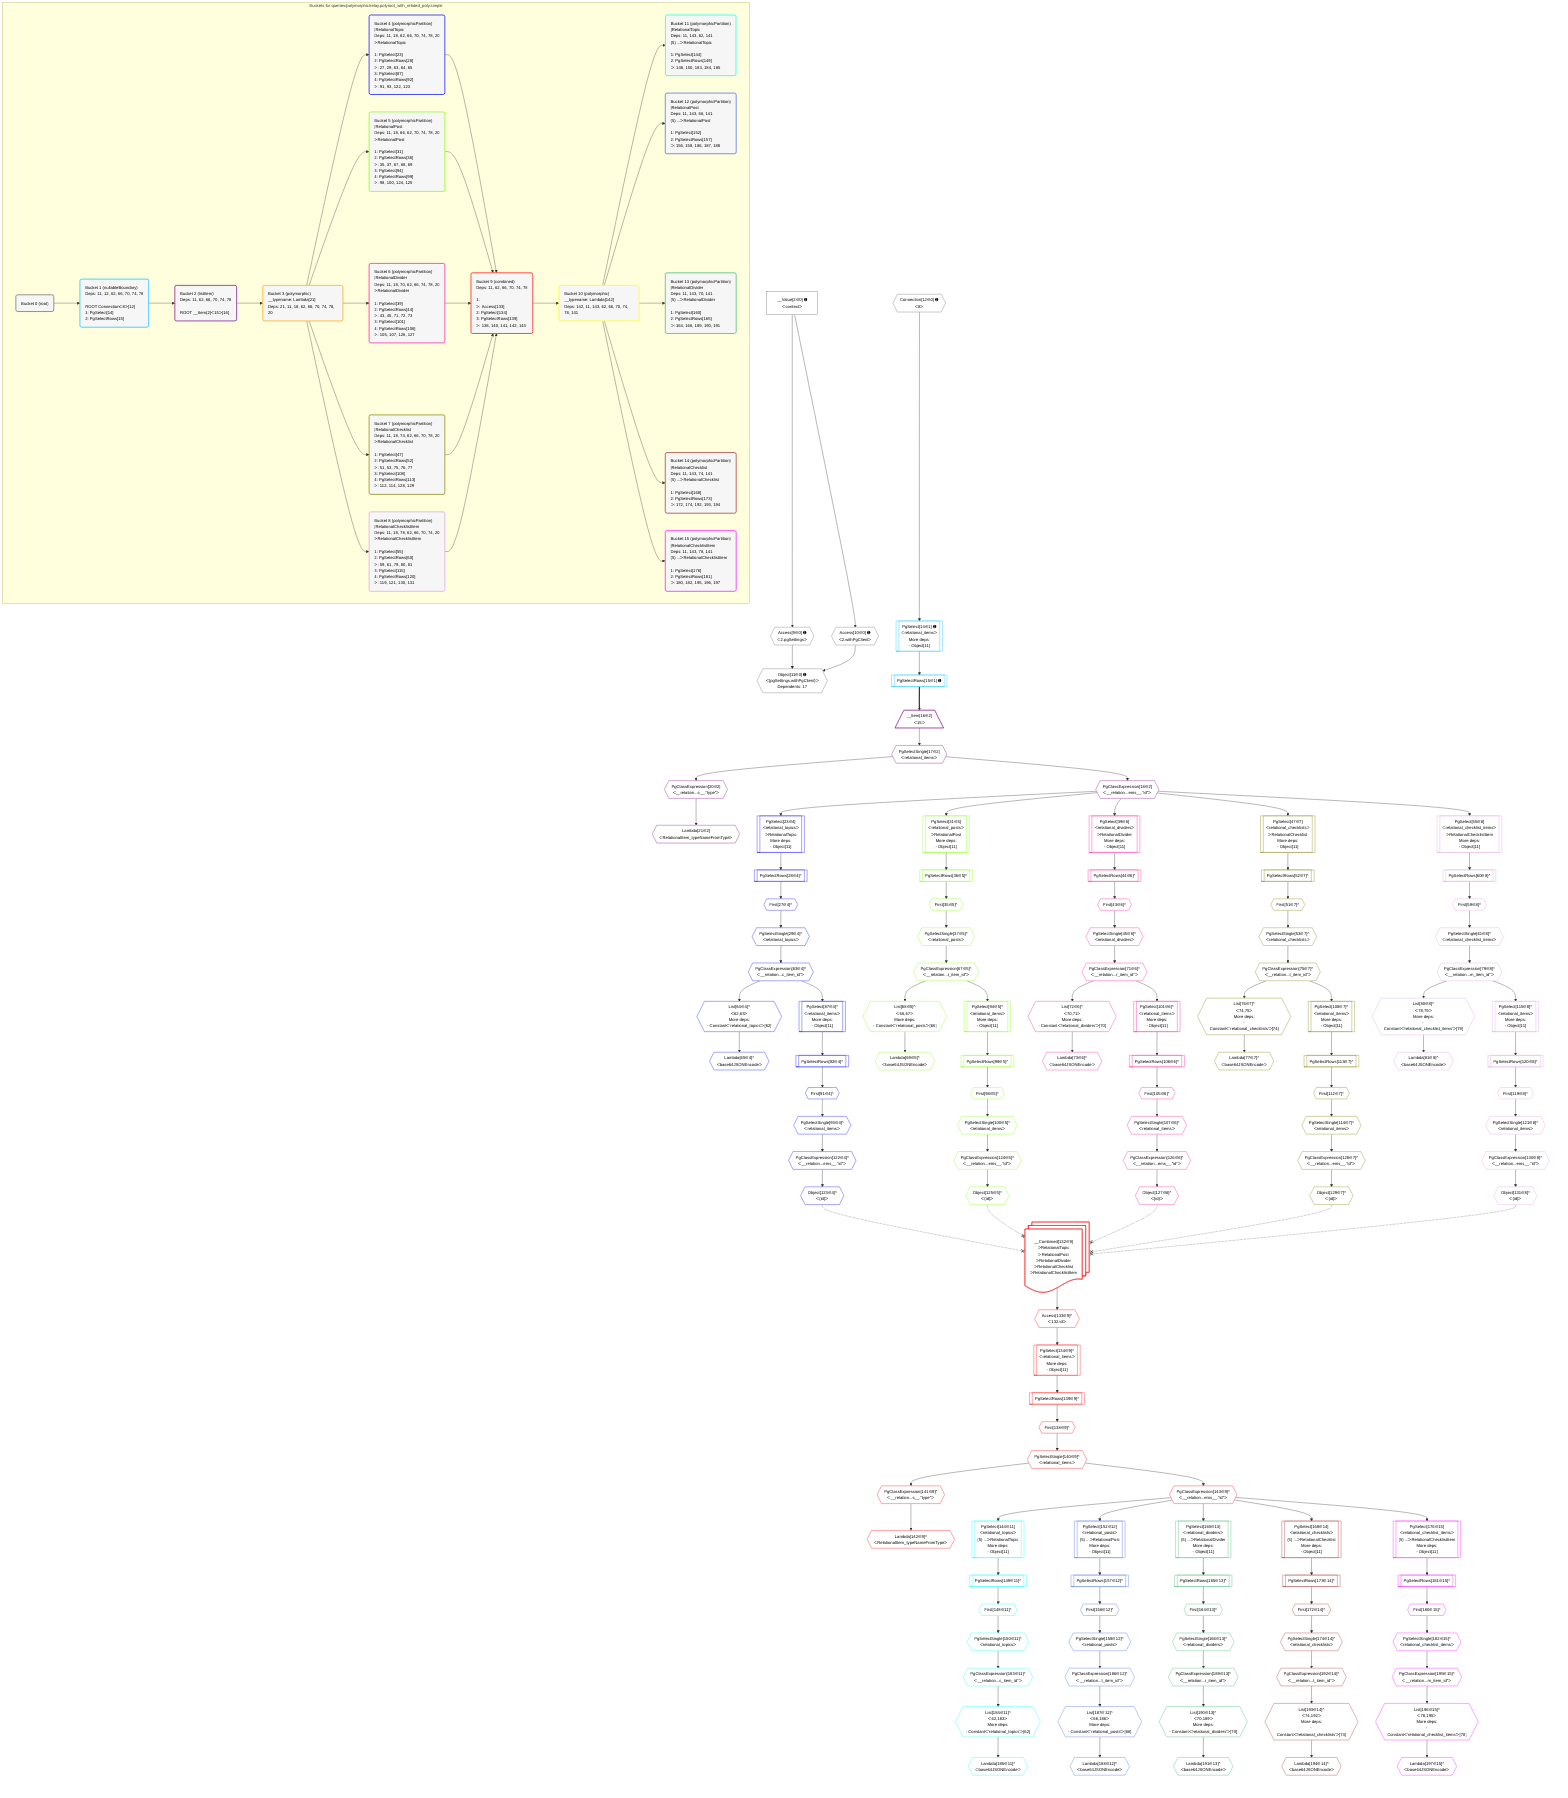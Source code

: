 %%{init: {'themeVariables': { 'fontSize': '12px'}}}%%
graph TD
    classDef path fill:#eee,stroke:#000,color:#000
    classDef plan fill:#fff,stroke-width:1px,color:#000
    classDef itemplan fill:#fff,stroke-width:2px,color:#000
    classDef unbatchedplan fill:#dff,stroke-width:1px,color:#000
    classDef sideeffectplan fill:#fcc,stroke-width:2px,color:#000
    classDef bucket fill:#f6f6f6,color:#000,stroke-width:2px,text-align:left

    subgraph "Buckets for queries/polymorphic/relay.polyroot_with_related_poly.simple"
    Bucket0("Bucket 0 (root)"):::bucket
    Bucket1("Bucket 1 (nullableBoundary)<br />Deps: 11, 12, 62, 66, 70, 74, 78<br /><br />ROOT Connectionᐸ8ᐳ[12]<br />1: PgSelect[14]<br />2: PgSelectRows[15]"):::bucket
    Bucket2("Bucket 2 (listItem)<br />Deps: 11, 62, 66, 70, 74, 78<br /><br />ROOT __Item{2}ᐸ15ᐳ[16]"):::bucket
    Bucket3("Bucket 3 (polymorphic)<br />__typename: Lambda[21]<br />Deps: 21, 11, 18, 62, 66, 70, 74, 78, 20"):::bucket
    Bucket4("Bucket 4 (polymorphicPartition)<br />|RelationalTopic<br />Deps: 11, 18, 62, 66, 70, 74, 78, 20<br />ᐳRelationalTopic<br /><br />1: PgSelect[23]<br />2: PgSelectRows[28]<br />ᐳ: 27, 29, 63, 64, 65<br />3: PgSelect[87]<br />4: PgSelectRows[92]<br />ᐳ: 91, 93, 122, 123"):::bucket
    Bucket5("Bucket 5 (polymorphicPartition)<br />|RelationalPost<br />Deps: 11, 18, 66, 62, 70, 74, 78, 20<br />ᐳRelationalPost<br /><br />1: PgSelect[31]<br />2: PgSelectRows[36]<br />ᐳ: 35, 37, 67, 68, 69<br />3: PgSelect[94]<br />4: PgSelectRows[99]<br />ᐳ: 98, 100, 124, 125"):::bucket
    Bucket6("Bucket 6 (polymorphicPartition)<br />|RelationalDivider<br />Deps: 11, 18, 70, 62, 66, 74, 78, 20<br />ᐳRelationalDivider<br /><br />1: PgSelect[39]<br />2: PgSelectRows[44]<br />ᐳ: 43, 45, 71, 72, 73<br />3: PgSelect[101]<br />4: PgSelectRows[106]<br />ᐳ: 105, 107, 126, 127"):::bucket
    Bucket7("Bucket 7 (polymorphicPartition)<br />|RelationalChecklist<br />Deps: 11, 18, 74, 62, 66, 70, 78, 20<br />ᐳRelationalChecklist<br /><br />1: PgSelect[47]<br />2: PgSelectRows[52]<br />ᐳ: 51, 53, 75, 76, 77<br />3: PgSelect[108]<br />4: PgSelectRows[113]<br />ᐳ: 112, 114, 128, 129"):::bucket
    Bucket8("Bucket 8 (polymorphicPartition)<br />|RelationalChecklistItem<br />Deps: 11, 18, 78, 62, 66, 70, 74, 20<br />ᐳRelationalChecklistItem<br /><br />1: PgSelect[55]<br />2: PgSelectRows[60]<br />ᐳ: 59, 61, 79, 80, 81<br />3: PgSelect[115]<br />4: PgSelectRows[120]<br />ᐳ: 119, 121, 130, 131"):::bucket
    Bucket9("Bucket 9 (combined)<br />Deps: 11, 62, 66, 70, 74, 78<br /><br />1: <br />ᐳ: Access[133]<br />2: PgSelect[134]<br />3: PgSelectRows[139]<br />ᐳ: 138, 140, 141, 142, 143"):::bucket
    Bucket10("Bucket 10 (polymorphic)<br />__typename: Lambda[142]<br />Deps: 142, 11, 143, 62, 66, 70, 74, 78, 141"):::bucket
    Bucket11("Bucket 11 (polymorphicPartition)<br />|RelationalTopic<br />Deps: 11, 143, 62, 141<br />(5) ...ᐳRelationalTopic<br /><br />1: PgSelect[144]<br />2: PgSelectRows[149]<br />ᐳ: 148, 150, 183, 184, 185"):::bucket
    Bucket12("Bucket 12 (polymorphicPartition)<br />|RelationalPost<br />Deps: 11, 143, 66, 141<br />(5) ...ᐳRelationalPost<br /><br />1: PgSelect[152]<br />2: PgSelectRows[157]<br />ᐳ: 156, 158, 186, 187, 188"):::bucket
    Bucket13("Bucket 13 (polymorphicPartition)<br />|RelationalDivider<br />Deps: 11, 143, 70, 141<br />(5) ...ᐳRelationalDivider<br /><br />1: PgSelect[160]<br />2: PgSelectRows[165]<br />ᐳ: 164, 166, 189, 190, 191"):::bucket
    Bucket14("Bucket 14 (polymorphicPartition)<br />|RelationalChecklist<br />Deps: 11, 143, 74, 141<br />(5) ...ᐳRelationalChecklist<br /><br />1: PgSelect[168]<br />2: PgSelectRows[173]<br />ᐳ: 172, 174, 192, 193, 194"):::bucket
    Bucket15("Bucket 15 (polymorphicPartition)<br />|RelationalChecklistItem<br />Deps: 11, 143, 78, 141<br />(5) ...ᐳRelationalChecklistItem<br /><br />1: PgSelect[176]<br />2: PgSelectRows[181]<br />ᐳ: 180, 182, 195, 196, 197"):::bucket
    end
    Bucket0 --> Bucket1
    Bucket1 --> Bucket2
    Bucket2 --> Bucket3
    Bucket3 --> Bucket4 & Bucket5 & Bucket6 & Bucket7 & Bucket8
    Bucket4 --> Bucket9
    Bucket5 --> Bucket9
    Bucket6 --> Bucket9
    Bucket7 --> Bucket9
    Bucket8 --> Bucket9
    Bucket9 --> Bucket10
    Bucket10 --> Bucket11 & Bucket12 & Bucket13 & Bucket14 & Bucket15

    %% plan dependencies
    Object11{{"Object[11∈0] ➊<br />ᐸ{pgSettings,withPgClient}ᐳ<br />Dependents: 17"}}:::plan
    Access9{{"Access[9∈0] ➊<br />ᐸ2.pgSettingsᐳ"}}:::plan
    Access10{{"Access[10∈0] ➊<br />ᐸ2.withPgClientᐳ"}}:::plan
    Access9 & Access10 --> Object11
    __Value2["__Value[2∈0] ➊<br />ᐸcontextᐳ"]:::plan
    __Value2 --> Access9
    __Value2 --> Access10
    Connection12{{"Connection[12∈0] ➊<br />ᐸ8ᐳ"}}:::plan
    PgSelect14[["PgSelect[14∈1] ➊<br />ᐸrelational_itemsᐳ<br />More deps:<br />- Object[11]"]]:::plan
    Connection12 --> PgSelect14
    PgSelectRows15[["PgSelectRows[15∈1] ➊"]]:::plan
    PgSelect14 --> PgSelectRows15
    __Item16[/"__Item[16∈2]<br />ᐸ15ᐳ"\]:::itemplan
    PgSelectRows15 ==> __Item16
    PgSelectSingle17{{"PgSelectSingle[17∈2]<br />ᐸrelational_itemsᐳ"}}:::plan
    __Item16 --> PgSelectSingle17
    PgClassExpression18{{"PgClassExpression[18∈2]<br />ᐸ__relation...ems__.”id”ᐳ"}}:::plan
    PgSelectSingle17 --> PgClassExpression18
    PgClassExpression20{{"PgClassExpression[20∈2]<br />ᐸ__relation...s__.”type”ᐳ"}}:::plan
    PgSelectSingle17 --> PgClassExpression20
    Lambda21{{"Lambda[21∈2]<br />ᐸRelationalItem_typeNameFromTypeᐳ"}}:::plan
    PgClassExpression20 --> Lambda21
    PgSelect23[["PgSelect[23∈4]<br />ᐸrelational_topicsᐳ<br />ᐳRelationalTopic<br />More deps:<br />- Object[11]"]]:::plan
    PgClassExpression18 --> PgSelect23
    List64{{"List[64∈4]^<br />ᐸ62,63ᐳ<br />More deps:<br />- Constantᐸ'relational_topics'ᐳ[62]"}}:::plan
    PgClassExpression63{{"PgClassExpression[63∈4]^<br />ᐸ__relation...c_item_id”ᐳ"}}:::plan
    PgClassExpression63 --> List64
    PgSelect87[["PgSelect[87∈4]^<br />ᐸrelational_itemsᐳ<br />More deps:<br />- Object[11]"]]:::plan
    PgClassExpression63 --> PgSelect87
    First27{{"First[27∈4]^"}}:::plan
    PgSelectRows28[["PgSelectRows[28∈4]^"]]:::plan
    PgSelectRows28 --> First27
    PgSelect23 --> PgSelectRows28
    PgSelectSingle29{{"PgSelectSingle[29∈4]^<br />ᐸrelational_topicsᐳ"}}:::plan
    First27 --> PgSelectSingle29
    PgSelectSingle29 --> PgClassExpression63
    Lambda65{{"Lambda[65∈4]^<br />ᐸbase64JSONEncodeᐳ"}}:::plan
    List64 --> Lambda65
    First91{{"First[91∈4]^"}}:::plan
    PgSelectRows92[["PgSelectRows[92∈4]^"]]:::plan
    PgSelectRows92 --> First91
    PgSelect87 --> PgSelectRows92
    PgSelectSingle93{{"PgSelectSingle[93∈4]^<br />ᐸrelational_itemsᐳ"}}:::plan
    First91 --> PgSelectSingle93
    PgClassExpression122{{"PgClassExpression[122∈4]^<br />ᐸ__relation...ems__.”id”ᐳ"}}:::plan
    PgSelectSingle93 --> PgClassExpression122
    Object123{{"Object[123∈4]^<br />ᐸ{id}ᐳ"}}:::plan
    PgClassExpression122 --> Object123
    PgSelect31[["PgSelect[31∈5]<br />ᐸrelational_postsᐳ<br />ᐳRelationalPost<br />More deps:<br />- Object[11]"]]:::plan
    PgClassExpression18 --> PgSelect31
    List68{{"List[68∈5]^<br />ᐸ66,67ᐳ<br />More deps:<br />- Constantᐸ'relational_posts'ᐳ[66]"}}:::plan
    PgClassExpression67{{"PgClassExpression[67∈5]^<br />ᐸ__relation...t_item_id”ᐳ"}}:::plan
    PgClassExpression67 --> List68
    PgSelect94[["PgSelect[94∈5]^<br />ᐸrelational_itemsᐳ<br />More deps:<br />- Object[11]"]]:::plan
    PgClassExpression67 --> PgSelect94
    First35{{"First[35∈5]^"}}:::plan
    PgSelectRows36[["PgSelectRows[36∈5]^"]]:::plan
    PgSelectRows36 --> First35
    PgSelect31 --> PgSelectRows36
    PgSelectSingle37{{"PgSelectSingle[37∈5]^<br />ᐸrelational_postsᐳ"}}:::plan
    First35 --> PgSelectSingle37
    PgSelectSingle37 --> PgClassExpression67
    Lambda69{{"Lambda[69∈5]^<br />ᐸbase64JSONEncodeᐳ"}}:::plan
    List68 --> Lambda69
    First98{{"First[98∈5]^"}}:::plan
    PgSelectRows99[["PgSelectRows[99∈5]^"]]:::plan
    PgSelectRows99 --> First98
    PgSelect94 --> PgSelectRows99
    PgSelectSingle100{{"PgSelectSingle[100∈5]^<br />ᐸrelational_itemsᐳ"}}:::plan
    First98 --> PgSelectSingle100
    PgClassExpression124{{"PgClassExpression[124∈5]^<br />ᐸ__relation...ems__.”id”ᐳ"}}:::plan
    PgSelectSingle100 --> PgClassExpression124
    Object125{{"Object[125∈5]^<br />ᐸ{id}ᐳ"}}:::plan
    PgClassExpression124 --> Object125
    PgSelect39[["PgSelect[39∈6]<br />ᐸrelational_dividersᐳ<br />ᐳRelationalDivider<br />More deps:<br />- Object[11]"]]:::plan
    PgClassExpression18 --> PgSelect39
    List72{{"List[72∈6]^<br />ᐸ70,71ᐳ<br />More deps:<br />- Constantᐸ'relational_dividers'ᐳ[70]"}}:::plan
    PgClassExpression71{{"PgClassExpression[71∈6]^<br />ᐸ__relation...r_item_id”ᐳ"}}:::plan
    PgClassExpression71 --> List72
    PgSelect101[["PgSelect[101∈6]^<br />ᐸrelational_itemsᐳ<br />More deps:<br />- Object[11]"]]:::plan
    PgClassExpression71 --> PgSelect101
    First43{{"First[43∈6]^"}}:::plan
    PgSelectRows44[["PgSelectRows[44∈6]^"]]:::plan
    PgSelectRows44 --> First43
    PgSelect39 --> PgSelectRows44
    PgSelectSingle45{{"PgSelectSingle[45∈6]^<br />ᐸrelational_dividersᐳ"}}:::plan
    First43 --> PgSelectSingle45
    PgSelectSingle45 --> PgClassExpression71
    Lambda73{{"Lambda[73∈6]^<br />ᐸbase64JSONEncodeᐳ"}}:::plan
    List72 --> Lambda73
    First105{{"First[105∈6]^"}}:::plan
    PgSelectRows106[["PgSelectRows[106∈6]^"]]:::plan
    PgSelectRows106 --> First105
    PgSelect101 --> PgSelectRows106
    PgSelectSingle107{{"PgSelectSingle[107∈6]^<br />ᐸrelational_itemsᐳ"}}:::plan
    First105 --> PgSelectSingle107
    PgClassExpression126{{"PgClassExpression[126∈6]^<br />ᐸ__relation...ems__.”id”ᐳ"}}:::plan
    PgSelectSingle107 --> PgClassExpression126
    Object127{{"Object[127∈6]^<br />ᐸ{id}ᐳ"}}:::plan
    PgClassExpression126 --> Object127
    PgSelect47[["PgSelect[47∈7]<br />ᐸrelational_checklistsᐳ<br />ᐳRelationalChecklist<br />More deps:<br />- Object[11]"]]:::plan
    PgClassExpression18 --> PgSelect47
    List76{{"List[76∈7]^<br />ᐸ74,75ᐳ<br />More deps:<br />- Constantᐸ'relational_checklists'ᐳ[74]"}}:::plan
    PgClassExpression75{{"PgClassExpression[75∈7]^<br />ᐸ__relation...t_item_id”ᐳ"}}:::plan
    PgClassExpression75 --> List76
    PgSelect108[["PgSelect[108∈7]^<br />ᐸrelational_itemsᐳ<br />More deps:<br />- Object[11]"]]:::plan
    PgClassExpression75 --> PgSelect108
    First51{{"First[51∈7]^"}}:::plan
    PgSelectRows52[["PgSelectRows[52∈7]^"]]:::plan
    PgSelectRows52 --> First51
    PgSelect47 --> PgSelectRows52
    PgSelectSingle53{{"PgSelectSingle[53∈7]^<br />ᐸrelational_checklistsᐳ"}}:::plan
    First51 --> PgSelectSingle53
    PgSelectSingle53 --> PgClassExpression75
    Lambda77{{"Lambda[77∈7]^<br />ᐸbase64JSONEncodeᐳ"}}:::plan
    List76 --> Lambda77
    First112{{"First[112∈7]^"}}:::plan
    PgSelectRows113[["PgSelectRows[113∈7]^"]]:::plan
    PgSelectRows113 --> First112
    PgSelect108 --> PgSelectRows113
    PgSelectSingle114{{"PgSelectSingle[114∈7]^<br />ᐸrelational_itemsᐳ"}}:::plan
    First112 --> PgSelectSingle114
    PgClassExpression128{{"PgClassExpression[128∈7]^<br />ᐸ__relation...ems__.”id”ᐳ"}}:::plan
    PgSelectSingle114 --> PgClassExpression128
    Object129{{"Object[129∈7]^<br />ᐸ{id}ᐳ"}}:::plan
    PgClassExpression128 --> Object129
    PgSelect55[["PgSelect[55∈8]<br />ᐸrelational_checklist_itemsᐳ<br />ᐳRelationalChecklistItem<br />More deps:<br />- Object[11]"]]:::plan
    PgClassExpression18 --> PgSelect55
    List80{{"List[80∈8]^<br />ᐸ78,79ᐳ<br />More deps:<br />- Constantᐸ'relational_checklist_items'ᐳ[78]"}}:::plan
    PgClassExpression79{{"PgClassExpression[79∈8]^<br />ᐸ__relation...m_item_id”ᐳ"}}:::plan
    PgClassExpression79 --> List80
    PgSelect115[["PgSelect[115∈8]^<br />ᐸrelational_itemsᐳ<br />More deps:<br />- Object[11]"]]:::plan
    PgClassExpression79 --> PgSelect115
    First59{{"First[59∈8]^"}}:::plan
    PgSelectRows60[["PgSelectRows[60∈8]^"]]:::plan
    PgSelectRows60 --> First59
    PgSelect55 --> PgSelectRows60
    PgSelectSingle61{{"PgSelectSingle[61∈8]^<br />ᐸrelational_checklist_itemsᐳ"}}:::plan
    First59 --> PgSelectSingle61
    PgSelectSingle61 --> PgClassExpression79
    Lambda81{{"Lambda[81∈8]^<br />ᐸbase64JSONEncodeᐳ"}}:::plan
    List80 --> Lambda81
    First119{{"First[119∈8]^"}}:::plan
    PgSelectRows120[["PgSelectRows[120∈8]^"]]:::plan
    PgSelectRows120 --> First119
    PgSelect115 --> PgSelectRows120
    PgSelectSingle121{{"PgSelectSingle[121∈8]^<br />ᐸrelational_itemsᐳ"}}:::plan
    First119 --> PgSelectSingle121
    PgClassExpression130{{"PgClassExpression[130∈8]^<br />ᐸ__relation...ems__.”id”ᐳ"}}:::plan
    PgSelectSingle121 --> PgClassExpression130
    Object131{{"Object[131∈8]^<br />ᐸ{id}ᐳ"}}:::plan
    PgClassExpression130 --> Object131
    PgSelect134[["PgSelect[134∈9]^<br />ᐸrelational_itemsᐳ<br />More deps:<br />- Object[11]"]]:::plan
    Access133{{"Access[133∈9]^<br />ᐸ132.idᐳ"}}:::plan
    Access133 --> PgSelect134
    __Value132:::plan@{shape: docs, label: "__Combined[132∈9]<br />ᐳRelationalTopic<br />ᐳRelationalPost<br />ᐳRelationalDivider<br />ᐳRelationalChecklist<br />ᐳRelationalChecklistItem"}
    __Value132 --> Access133
    First138{{"First[138∈9]^"}}:::plan
    PgSelectRows139[["PgSelectRows[139∈9]^"]]:::plan
    PgSelectRows139 --> First138
    PgSelect134 --> PgSelectRows139
    PgSelectSingle140{{"PgSelectSingle[140∈9]^<br />ᐸrelational_itemsᐳ"}}:::plan
    First138 --> PgSelectSingle140
    PgClassExpression141{{"PgClassExpression[141∈9]^<br />ᐸ__relation...s__.”type”ᐳ"}}:::plan
    PgSelectSingle140 --> PgClassExpression141
    Lambda142{{"Lambda[142∈9]^<br />ᐸRelationalItem_typeNameFromTypeᐳ"}}:::plan
    PgClassExpression141 --> Lambda142
    PgClassExpression143{{"PgClassExpression[143∈9]^<br />ᐸ__relation...ems__.”id”ᐳ"}}:::plan
    PgSelectSingle140 --> PgClassExpression143
    PgSelect144[["PgSelect[144∈11]<br />ᐸrelational_topicsᐳ<br />(5) ...ᐳRelationalTopic<br />More deps:<br />- Object[11]"]]:::plan
    PgClassExpression143 --> PgSelect144
    List184{{"List[184∈11]^<br />ᐸ62,183ᐳ<br />More deps:<br />- Constantᐸ'relational_topics'ᐳ[62]"}}:::plan
    PgClassExpression183{{"PgClassExpression[183∈11]^<br />ᐸ__relation...c_item_id”ᐳ"}}:::plan
    PgClassExpression183 --> List184
    First148{{"First[148∈11]^"}}:::plan
    PgSelectRows149[["PgSelectRows[149∈11]^"]]:::plan
    PgSelectRows149 --> First148
    PgSelect144 --> PgSelectRows149
    PgSelectSingle150{{"PgSelectSingle[150∈11]^<br />ᐸrelational_topicsᐳ"}}:::plan
    First148 --> PgSelectSingle150
    PgSelectSingle150 --> PgClassExpression183
    Lambda185{{"Lambda[185∈11]^<br />ᐸbase64JSONEncodeᐳ"}}:::plan
    List184 --> Lambda185
    PgSelect152[["PgSelect[152∈12]<br />ᐸrelational_postsᐳ<br />(5) ...ᐳRelationalPost<br />More deps:<br />- Object[11]"]]:::plan
    PgClassExpression143 --> PgSelect152
    List187{{"List[187∈12]^<br />ᐸ66,186ᐳ<br />More deps:<br />- Constantᐸ'relational_posts'ᐳ[66]"}}:::plan
    PgClassExpression186{{"PgClassExpression[186∈12]^<br />ᐸ__relation...t_item_id”ᐳ"}}:::plan
    PgClassExpression186 --> List187
    First156{{"First[156∈12]^"}}:::plan
    PgSelectRows157[["PgSelectRows[157∈12]^"]]:::plan
    PgSelectRows157 --> First156
    PgSelect152 --> PgSelectRows157
    PgSelectSingle158{{"PgSelectSingle[158∈12]^<br />ᐸrelational_postsᐳ"}}:::plan
    First156 --> PgSelectSingle158
    PgSelectSingle158 --> PgClassExpression186
    Lambda188{{"Lambda[188∈12]^<br />ᐸbase64JSONEncodeᐳ"}}:::plan
    List187 --> Lambda188
    PgSelect160[["PgSelect[160∈13]<br />ᐸrelational_dividersᐳ<br />(5) ...ᐳRelationalDivider<br />More deps:<br />- Object[11]"]]:::plan
    PgClassExpression143 --> PgSelect160
    List190{{"List[190∈13]^<br />ᐸ70,189ᐳ<br />More deps:<br />- Constantᐸ'relational_dividers'ᐳ[70]"}}:::plan
    PgClassExpression189{{"PgClassExpression[189∈13]^<br />ᐸ__relation...r_item_id”ᐳ"}}:::plan
    PgClassExpression189 --> List190
    First164{{"First[164∈13]^"}}:::plan
    PgSelectRows165[["PgSelectRows[165∈13]^"]]:::plan
    PgSelectRows165 --> First164
    PgSelect160 --> PgSelectRows165
    PgSelectSingle166{{"PgSelectSingle[166∈13]^<br />ᐸrelational_dividersᐳ"}}:::plan
    First164 --> PgSelectSingle166
    PgSelectSingle166 --> PgClassExpression189
    Lambda191{{"Lambda[191∈13]^<br />ᐸbase64JSONEncodeᐳ"}}:::plan
    List190 --> Lambda191
    PgSelect168[["PgSelect[168∈14]<br />ᐸrelational_checklistsᐳ<br />(5) ...ᐳRelationalChecklist<br />More deps:<br />- Object[11]"]]:::plan
    PgClassExpression143 --> PgSelect168
    List193{{"List[193∈14]^<br />ᐸ74,192ᐳ<br />More deps:<br />- Constantᐸ'relational_checklists'ᐳ[74]"}}:::plan
    PgClassExpression192{{"PgClassExpression[192∈14]^<br />ᐸ__relation...t_item_id”ᐳ"}}:::plan
    PgClassExpression192 --> List193
    First172{{"First[172∈14]^"}}:::plan
    PgSelectRows173[["PgSelectRows[173∈14]^"]]:::plan
    PgSelectRows173 --> First172
    PgSelect168 --> PgSelectRows173
    PgSelectSingle174{{"PgSelectSingle[174∈14]^<br />ᐸrelational_checklistsᐳ"}}:::plan
    First172 --> PgSelectSingle174
    PgSelectSingle174 --> PgClassExpression192
    Lambda194{{"Lambda[194∈14]^<br />ᐸbase64JSONEncodeᐳ"}}:::plan
    List193 --> Lambda194
    PgSelect176[["PgSelect[176∈15]<br />ᐸrelational_checklist_itemsᐳ<br />(5) ...ᐳRelationalChecklistItem<br />More deps:<br />- Object[11]"]]:::plan
    PgClassExpression143 --> PgSelect176
    List196{{"List[196∈15]^<br />ᐸ78,195ᐳ<br />More deps:<br />- Constantᐸ'relational_checklist_items'ᐳ[78]"}}:::plan
    PgClassExpression195{{"PgClassExpression[195∈15]^<br />ᐸ__relation...m_item_id”ᐳ"}}:::plan
    PgClassExpression195 --> List196
    First180{{"First[180∈15]^"}}:::plan
    PgSelectRows181[["PgSelectRows[181∈15]^"]]:::plan
    PgSelectRows181 --> First180
    PgSelect176 --> PgSelectRows181
    PgSelectSingle182{{"PgSelectSingle[182∈15]^<br />ᐸrelational_checklist_itemsᐳ"}}:::plan
    First180 --> PgSelectSingle182
    PgSelectSingle182 --> PgClassExpression195
    Lambda197{{"Lambda[197∈15]^<br />ᐸbase64JSONEncodeᐳ"}}:::plan
    List196 --> Lambda197

    %% define steps
    classDef bucket0 stroke:#696969
    class Bucket0,__Value2,Access9,Access10,Object11,Connection12 bucket0
    classDef bucket1 stroke:#00bfff
    class Bucket1,PgSelect14,PgSelectRows15 bucket1
    classDef bucket2 stroke:#7f007f
    class Bucket2,__Item16,PgSelectSingle17,PgClassExpression18,PgClassExpression20,Lambda21 bucket2
    classDef bucket3 stroke:#ffa500
    class Bucket3 bucket3
    classDef bucket4 stroke:#0000ff
    class Bucket4,PgSelect23,First27,PgSelectRows28,PgSelectSingle29,PgClassExpression63,List64,Lambda65,PgSelect87,First91,PgSelectRows92,PgSelectSingle93,PgClassExpression122,Object123 bucket4
    classDef bucket5 stroke:#7fff00
    class Bucket5,PgSelect31,First35,PgSelectRows36,PgSelectSingle37,PgClassExpression67,List68,Lambda69,PgSelect94,First98,PgSelectRows99,PgSelectSingle100,PgClassExpression124,Object125 bucket5
    classDef bucket6 stroke:#ff1493
    class Bucket6,PgSelect39,First43,PgSelectRows44,PgSelectSingle45,PgClassExpression71,List72,Lambda73,PgSelect101,First105,PgSelectRows106,PgSelectSingle107,PgClassExpression126,Object127 bucket6
    classDef bucket7 stroke:#808000
    class Bucket7,PgSelect47,First51,PgSelectRows52,PgSelectSingle53,PgClassExpression75,List76,Lambda77,PgSelect108,First112,PgSelectRows113,PgSelectSingle114,PgClassExpression128,Object129 bucket7
    classDef bucket8 stroke:#dda0dd
    class Bucket8,PgSelect55,First59,PgSelectRows60,PgSelectSingle61,PgClassExpression79,List80,Lambda81,PgSelect115,First119,PgSelectRows120,PgSelectSingle121,PgClassExpression130,Object131 bucket8
    classDef bucket9 stroke:#ff0000
    class Bucket9,__Value132,Access133,PgSelect134,First138,PgSelectRows139,PgSelectSingle140,PgClassExpression141,Lambda142,PgClassExpression143 bucket9
    classDef bucket10 stroke:#ffff00
    class Bucket10 bucket10
    classDef bucket11 stroke:#00ffff
    class Bucket11,PgSelect144,First148,PgSelectRows149,PgSelectSingle150,PgClassExpression183,List184,Lambda185 bucket11
    classDef bucket12 stroke:#4169e1
    class Bucket12,PgSelect152,First156,PgSelectRows157,PgSelectSingle158,PgClassExpression186,List187,Lambda188 bucket12
    classDef bucket13 stroke:#3cb371
    class Bucket13,PgSelect160,First164,PgSelectRows165,PgSelectSingle166,PgClassExpression189,List190,Lambda191 bucket13
    classDef bucket14 stroke:#a52a2a
    class Bucket14,PgSelect168,First172,PgSelectRows173,PgSelectSingle174,PgClassExpression192,List193,Lambda194 bucket14
    classDef bucket15 stroke:#ff00ff
    class Bucket15,PgSelect176,First180,PgSelectRows181,PgSelectSingle182,PgClassExpression195,List196,Lambda197 bucket15

    Object123 -.-x __Value132
    Object125 -.-x __Value132
    Object127 -.-x __Value132
    Object129 -.-x __Value132
    Object131 -.-x __Value132